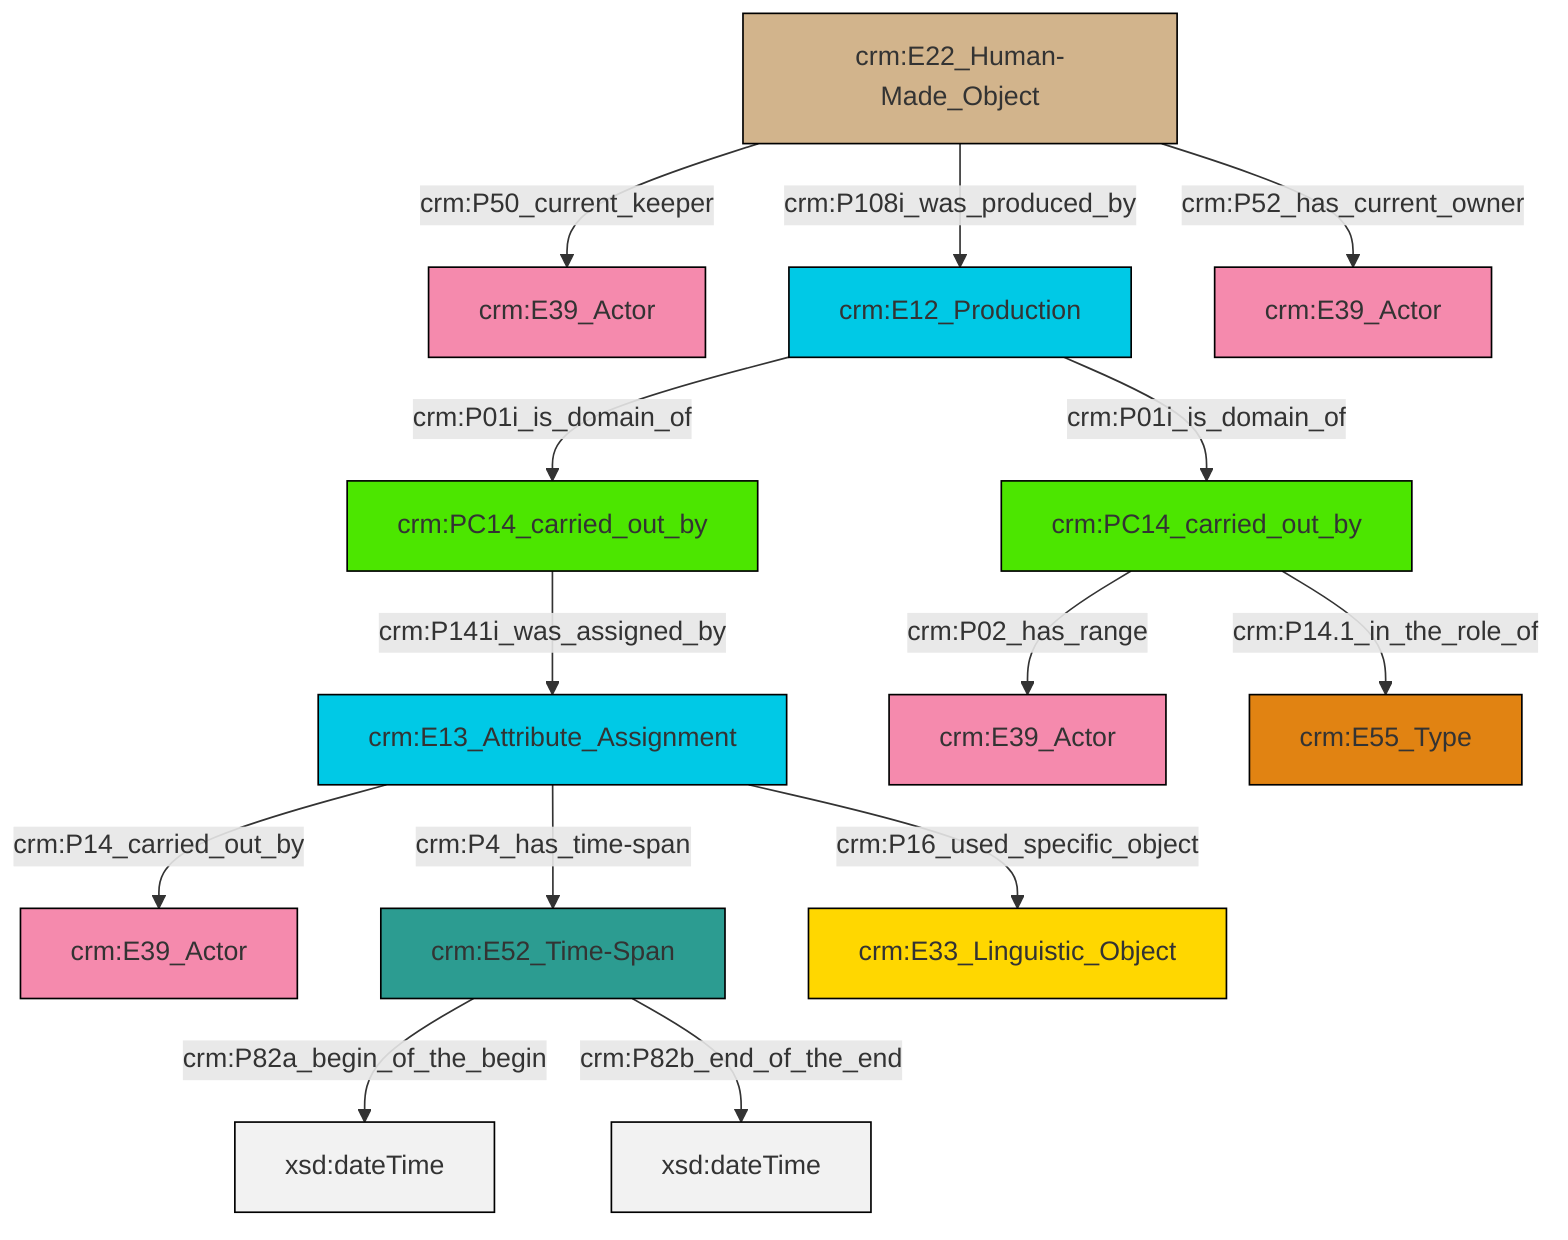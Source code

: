 graph TD
classDef Literal fill:#f2f2f2,stroke:#000000;
classDef CRM_Entity fill:#FFFFFF,stroke:#000000;
classDef Temporal_Entity fill:#00C9E6, stroke:#000000;
classDef Type fill:#E18312, stroke:#000000;
classDef Time-Span fill:#2C9C91, stroke:#000000;
classDef Appellation fill:#FFEB7F, stroke:#000000;
classDef Place fill:#008836, stroke:#000000;
classDef Persistent_Item fill:#B266B2, stroke:#000000;
classDef Conceptual_Object fill:#FFD700, stroke:#000000;
classDef Physical_Thing fill:#D2B48C, stroke:#000000;
classDef Actor fill:#f58aad, stroke:#000000;
classDef PC_Classes fill:#4ce600, stroke:#000000;
classDef Multi fill:#cccccc,stroke:#000000;

2["crm:E13_Attribute_Assignment"]:::Temporal_Entity -->|crm:P14_carried_out_by| 3["crm:E39_Actor"]:::Actor
4["crm:E52_Time-Span"]:::Time-Span -->|crm:P82a_begin_of_the_begin| 5[xsd:dateTime]:::Literal
6["crm:PC14_carried_out_by"]:::PC_Classes -->|crm:P141i_was_assigned_by| 2["crm:E13_Attribute_Assignment"]:::Temporal_Entity
7["crm:E22_Human-Made_Object"]:::Physical_Thing -->|crm:P50_current_keeper| 8["crm:E39_Actor"]:::Actor
9["crm:E12_Production"]:::Temporal_Entity -->|crm:P01i_is_domain_of| 6["crm:PC14_carried_out_by"]:::PC_Classes
14["crm:PC14_carried_out_by"]:::PC_Classes -->|crm:P02_has_range| 10["crm:E39_Actor"]:::Actor
14["crm:PC14_carried_out_by"]:::PC_Classes -->|crm:P14.1_in_the_role_of| 0["crm:E55_Type"]:::Type
2["crm:E13_Attribute_Assignment"]:::Temporal_Entity -->|crm:P4_has_time-span| 4["crm:E52_Time-Span"]:::Time-Span
9["crm:E12_Production"]:::Temporal_Entity -->|crm:P01i_is_domain_of| 14["crm:PC14_carried_out_by"]:::PC_Classes
7["crm:E22_Human-Made_Object"]:::Physical_Thing -->|crm:P108i_was_produced_by| 9["crm:E12_Production"]:::Temporal_Entity
7["crm:E22_Human-Made_Object"]:::Physical_Thing -->|crm:P52_has_current_owner| 12["crm:E39_Actor"]:::Actor
4["crm:E52_Time-Span"]:::Time-Span -->|crm:P82b_end_of_the_end| 18[xsd:dateTime]:::Literal
2["crm:E13_Attribute_Assignment"]:::Temporal_Entity -->|crm:P16_used_specific_object| 19["crm:E33_Linguistic_Object"]:::Conceptual_Object